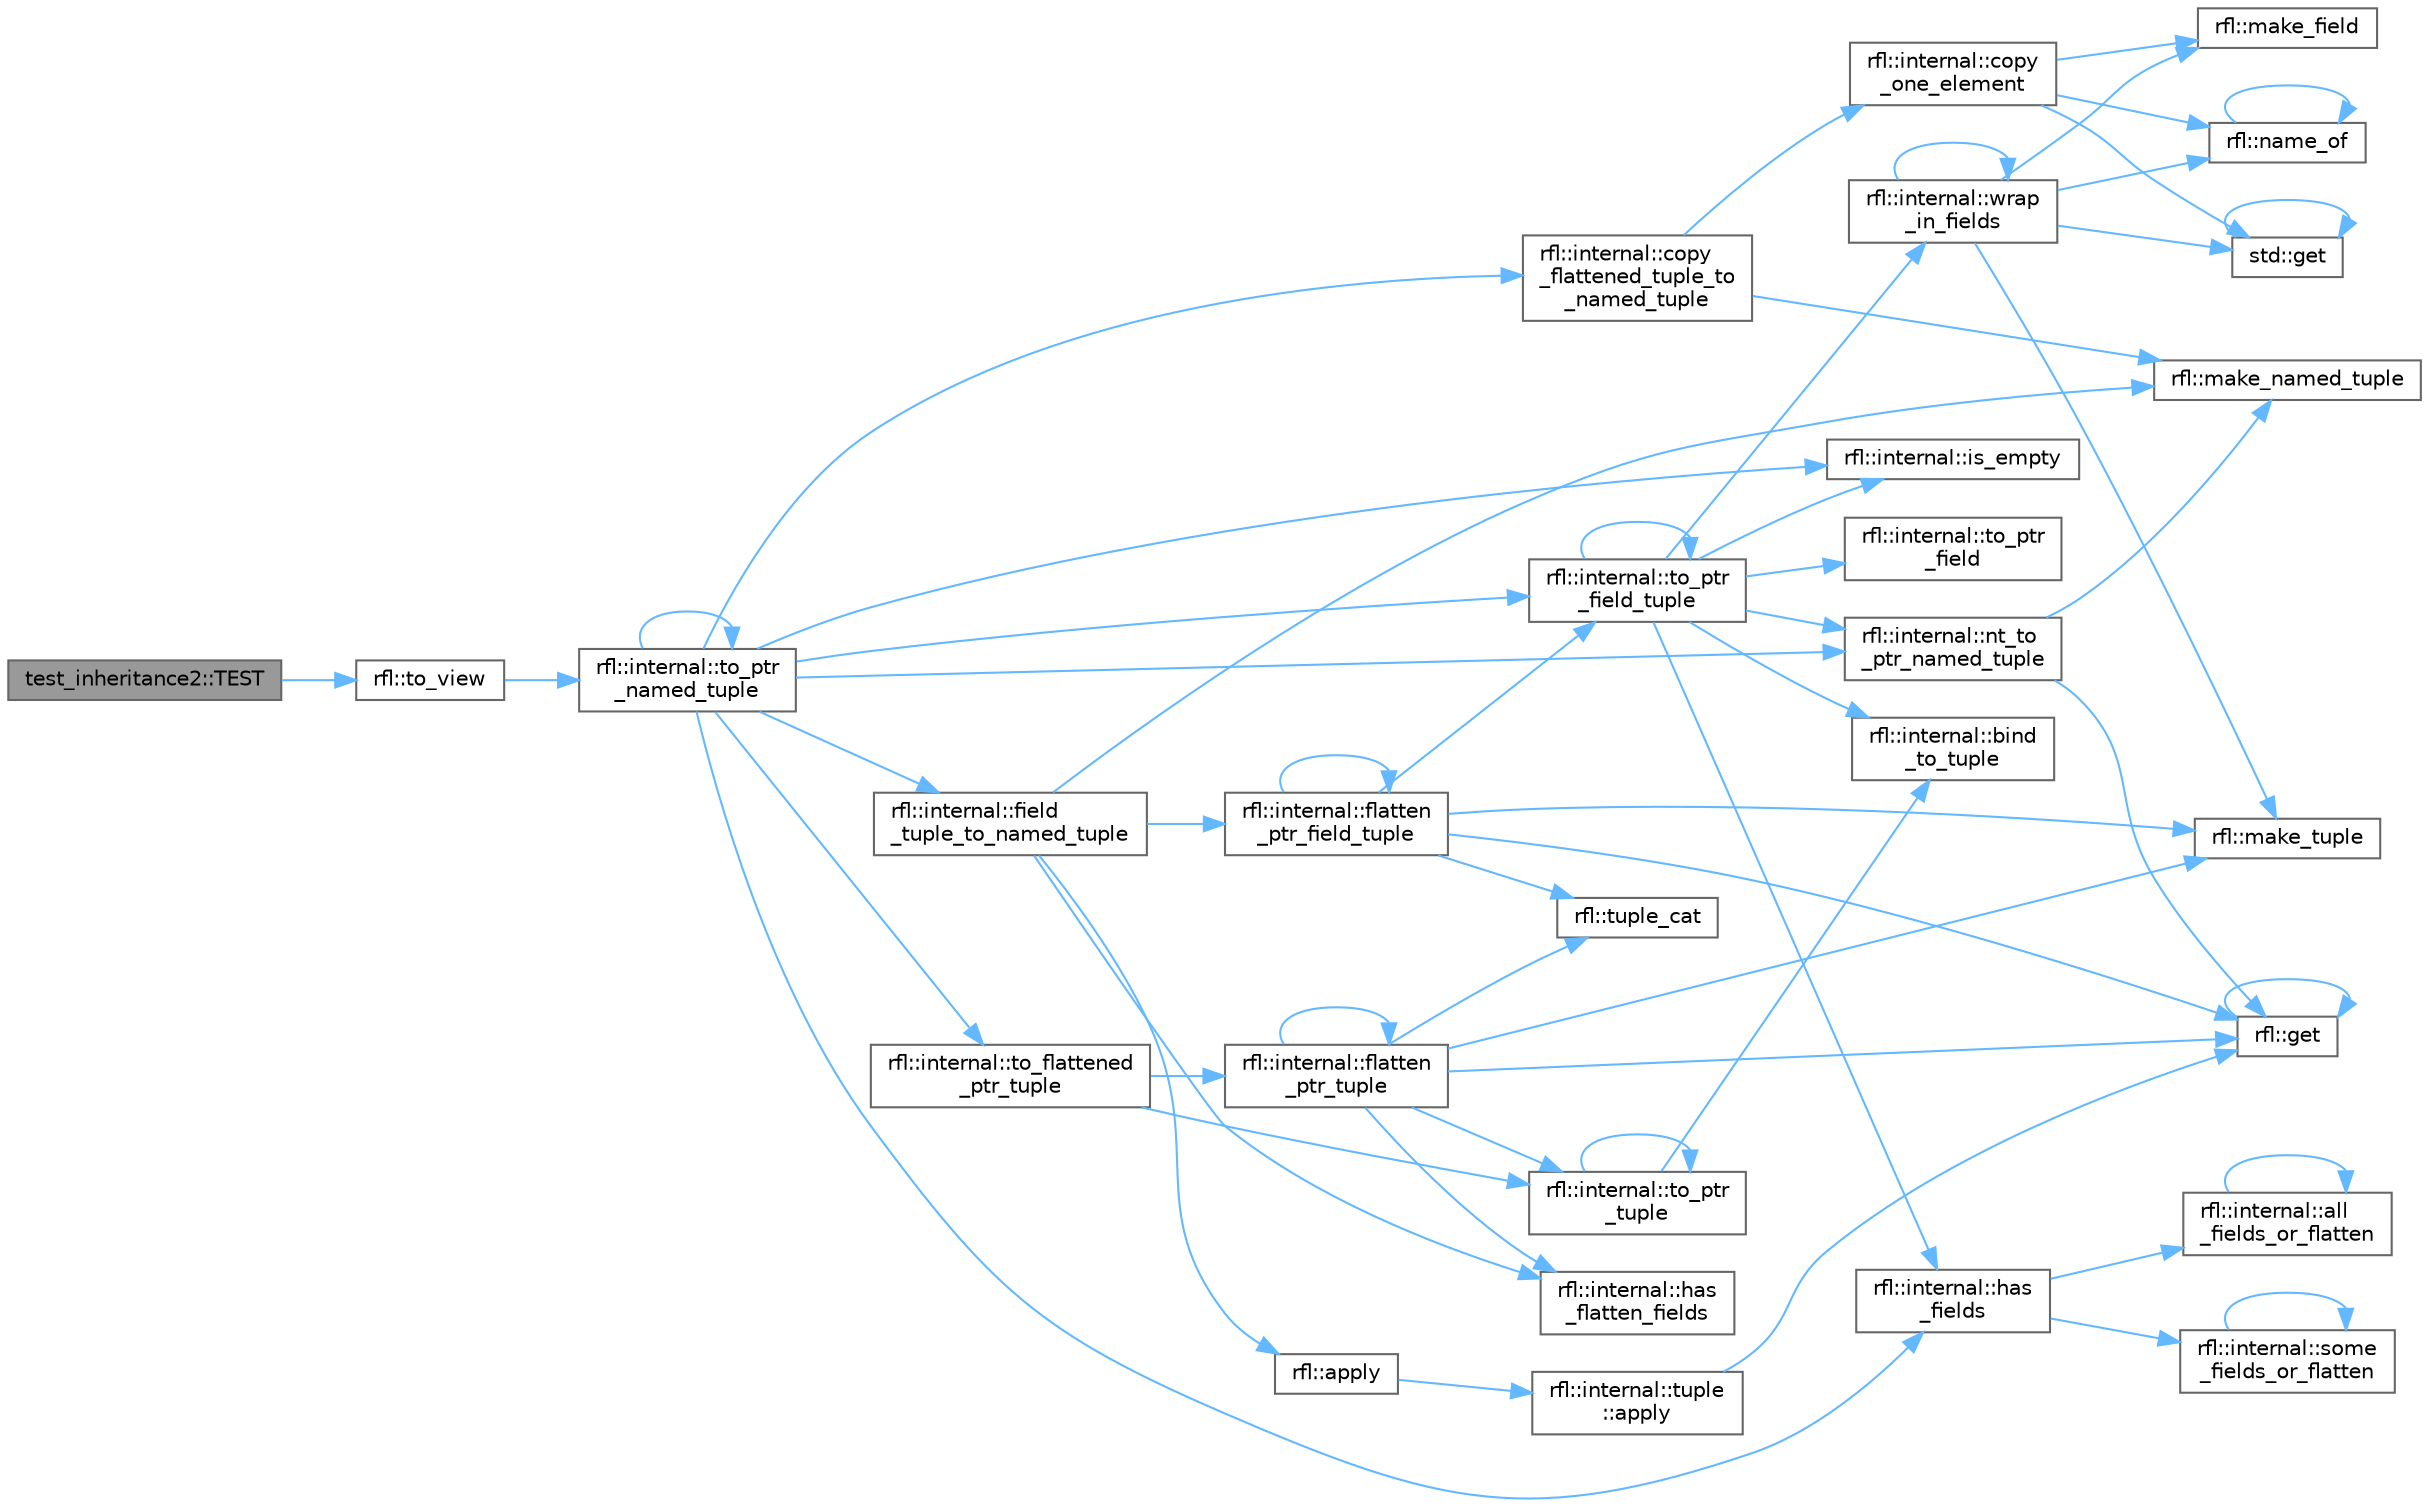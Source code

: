 digraph "test_inheritance2::TEST"
{
 // LATEX_PDF_SIZE
  bgcolor="transparent";
  edge [fontname=Helvetica,fontsize=10,labelfontname=Helvetica,labelfontsize=10];
  node [fontname=Helvetica,fontsize=10,shape=box,height=0.2,width=0.4];
  rankdir="LR";
  Node1 [id="Node000001",label="test_inheritance2::TEST",height=0.2,width=0.4,color="gray40", fillcolor="grey60", style="filled", fontcolor="black",tooltip=" "];
  Node1 -> Node2 [id="edge58_Node000001_Node000002",color="steelblue1",style="solid",tooltip=" "];
  Node2 [id="Node000002",label="rfl::to_view",height=0.2,width=0.4,color="grey40", fillcolor="white", style="filled",URL="$namespacerfl.html#a6d13127a52ba17e9fb281ddb39b5f220",tooltip=" "];
  Node2 -> Node3 [id="edge59_Node000002_Node000003",color="steelblue1",style="solid",tooltip=" "];
  Node3 [id="Node000003",label="rfl::internal::to_ptr\l_named_tuple",height=0.2,width=0.4,color="grey40", fillcolor="white", style="filled",URL="$namespacerfl_1_1internal.html#a19594a7d66a271a8f893f2170217e299",tooltip=" "];
  Node3 -> Node4 [id="edge60_Node000003_Node000004",color="steelblue1",style="solid",tooltip=" "];
  Node4 [id="Node000004",label="rfl::internal::copy\l_flattened_tuple_to\l_named_tuple",height=0.2,width=0.4,color="grey40", fillcolor="white", style="filled",URL="$namespacerfl_1_1internal.html#aa4d84e91c691523bdf3dbf8832cba64c",tooltip=" "];
  Node4 -> Node5 [id="edge61_Node000004_Node000005",color="steelblue1",style="solid",tooltip=" "];
  Node5 [id="Node000005",label="rfl::internal::copy\l_one_element",height=0.2,width=0.4,color="grey40", fillcolor="white", style="filled",URL="$namespacerfl_1_1internal.html#a8a566443d85dd9fc0f2e6e4ae131ed55",tooltip=" "];
  Node5 -> Node6 [id="edge62_Node000005_Node000006",color="steelblue1",style="solid",tooltip=" "];
  Node6 [id="Node000006",label="std::get",height=0.2,width=0.4,color="grey40", fillcolor="white", style="filled",URL="$namespacestd.html#aae41d8280b7ccc3f0e0a0be2dab21c8f",tooltip="Gets an element by index."];
  Node6 -> Node6 [id="edge63_Node000006_Node000006",color="steelblue1",style="solid",tooltip=" "];
  Node5 -> Node7 [id="edge64_Node000005_Node000007",color="steelblue1",style="solid",tooltip=" "];
  Node7 [id="Node000007",label="rfl::make_field",height=0.2,width=0.4,color="grey40", fillcolor="white", style="filled",URL="$namespacerfl.html#afb5f68a22d5b6a42a5b4477c35559ce9",tooltip=" "];
  Node5 -> Node8 [id="edge65_Node000005_Node000008",color="steelblue1",style="solid",tooltip=" "];
  Node8 [id="Node000008",label="rfl::name_of",height=0.2,width=0.4,color="grey40", fillcolor="white", style="filled",URL="$namespacerfl.html#a90efd0c5575582354c25333fa30a8013",tooltip="Helper function to retrieve a name at compile time."];
  Node8 -> Node8 [id="edge66_Node000008_Node000008",color="steelblue1",style="solid",tooltip=" "];
  Node4 -> Node9 [id="edge67_Node000004_Node000009",color="steelblue1",style="solid",tooltip=" "];
  Node9 [id="Node000009",label="rfl::make_named_tuple",height=0.2,width=0.4,color="grey40", fillcolor="white", style="filled",URL="$namespacerfl.html#a19523aa875e6c36af474a97f28ed4002",tooltip="Explicit overload for creating empty named tuples."];
  Node3 -> Node10 [id="edge68_Node000003_Node000010",color="steelblue1",style="solid",tooltip=" "];
  Node10 [id="Node000010",label="rfl::internal::field\l_tuple_to_named_tuple",height=0.2,width=0.4,color="grey40", fillcolor="white", style="filled",URL="$namespacerfl_1_1internal.html#a923e1c7faefca7c7af6ec3d7aecccba0",tooltip=" "];
  Node10 -> Node11 [id="edge69_Node000010_Node000011",color="steelblue1",style="solid",tooltip=" "];
  Node11 [id="Node000011",label="rfl::apply",height=0.2,width=0.4,color="grey40", fillcolor="white", style="filled",URL="$namespacerfl.html#aaa94742afd7fde0d6d6cc59ae6d92989",tooltip=" "];
  Node11 -> Node12 [id="edge70_Node000011_Node000012",color="steelblue1",style="solid",tooltip=" "];
  Node12 [id="Node000012",label="rfl::internal::tuple\l::apply",height=0.2,width=0.4,color="grey40", fillcolor="white", style="filled",URL="$namespacerfl_1_1internal_1_1tuple.html#a5fe21ddba2943f200bc6c6e4d8d34e54",tooltip=" "];
  Node12 -> Node13 [id="edge71_Node000012_Node000013",color="steelblue1",style="solid",tooltip=" "];
  Node13 [id="Node000013",label="rfl::get",height=0.2,width=0.4,color="grey40", fillcolor="white", style="filled",URL="$namespacerfl.html#ac379420409251e5a3c0bea4a701daf0a",tooltip="Gets a field by index."];
  Node13 -> Node13 [id="edge72_Node000013_Node000013",color="steelblue1",style="solid",tooltip=" "];
  Node10 -> Node14 [id="edge73_Node000010_Node000014",color="steelblue1",style="solid",tooltip=" "];
  Node14 [id="Node000014",label="rfl::internal::flatten\l_ptr_field_tuple",height=0.2,width=0.4,color="grey40", fillcolor="white", style="filled",URL="$namespacerfl_1_1internal.html#ae729ffba37ab19a6426f80c6ef26e2d6",tooltip=" "];
  Node14 -> Node14 [id="edge74_Node000014_Node000014",color="steelblue1",style="solid",tooltip=" "];
  Node14 -> Node13 [id="edge75_Node000014_Node000013",color="steelblue1",style="solid",tooltip=" "];
  Node14 -> Node15 [id="edge76_Node000014_Node000015",color="steelblue1",style="solid",tooltip=" "];
  Node15 [id="Node000015",label="rfl::make_tuple",height=0.2,width=0.4,color="grey40", fillcolor="white", style="filled",URL="$namespacerfl.html#ac71a9ec8b4d8fd347719083ec38c00f9",tooltip=" "];
  Node14 -> Node16 [id="edge77_Node000014_Node000016",color="steelblue1",style="solid",tooltip=" "];
  Node16 [id="Node000016",label="rfl::internal::to_ptr\l_field_tuple",height=0.2,width=0.4,color="grey40", fillcolor="white", style="filled",URL="$namespacerfl_1_1internal.html#a4c5ce682ef0d85a0edc5fc36074815d2",tooltip=" "];
  Node16 -> Node17 [id="edge78_Node000016_Node000017",color="steelblue1",style="solid",tooltip=" "];
  Node17 [id="Node000017",label="rfl::internal::bind\l_to_tuple",height=0.2,width=0.4,color="grey40", fillcolor="white", style="filled",URL="$namespacerfl_1_1internal.html#aaccfbbd07ded0a84498cea052cb3d443",tooltip=" "];
  Node16 -> Node18 [id="edge79_Node000016_Node000018",color="steelblue1",style="solid",tooltip=" "];
  Node18 [id="Node000018",label="rfl::internal::has\l_fields",height=0.2,width=0.4,color="grey40", fillcolor="white", style="filled",URL="$namespacerfl_1_1internal.html#a4bf6ff2224c907a5df21f524e650fd17",tooltip=" "];
  Node18 -> Node19 [id="edge80_Node000018_Node000019",color="steelblue1",style="solid",tooltip=" "];
  Node19 [id="Node000019",label="rfl::internal::all\l_fields_or_flatten",height=0.2,width=0.4,color="grey40", fillcolor="white", style="filled",URL="$namespacerfl_1_1internal.html#a012b9c8f5d6103eb084598eca9f9f631",tooltip=" "];
  Node19 -> Node19 [id="edge81_Node000019_Node000019",color="steelblue1",style="solid",tooltip=" "];
  Node18 -> Node20 [id="edge82_Node000018_Node000020",color="steelblue1",style="solid",tooltip=" "];
  Node20 [id="Node000020",label="rfl::internal::some\l_fields_or_flatten",height=0.2,width=0.4,color="grey40", fillcolor="white", style="filled",URL="$namespacerfl_1_1internal.html#a71c929c1a514d827549eb15d4355de92",tooltip=" "];
  Node20 -> Node20 [id="edge83_Node000020_Node000020",color="steelblue1",style="solid",tooltip=" "];
  Node16 -> Node21 [id="edge84_Node000016_Node000021",color="steelblue1",style="solid",tooltip=" "];
  Node21 [id="Node000021",label="rfl::internal::is_empty",height=0.2,width=0.4,color="grey40", fillcolor="white", style="filled",URL="$namespacerfl_1_1internal.html#a818161434e9e7892d403a7c92d7268fe",tooltip=" "];
  Node16 -> Node22 [id="edge85_Node000016_Node000022",color="steelblue1",style="solid",tooltip=" "];
  Node22 [id="Node000022",label="rfl::internal::nt_to\l_ptr_named_tuple",height=0.2,width=0.4,color="grey40", fillcolor="white", style="filled",URL="$namespacerfl_1_1internal.html#a444ef522c6d66572aa5cd3ccde829885",tooltip=" "];
  Node22 -> Node13 [id="edge86_Node000022_Node000013",color="steelblue1",style="solid",tooltip=" "];
  Node22 -> Node9 [id="edge87_Node000022_Node000009",color="steelblue1",style="solid",tooltip=" "];
  Node16 -> Node23 [id="edge88_Node000016_Node000023",color="steelblue1",style="solid",tooltip=" "];
  Node23 [id="Node000023",label="rfl::internal::to_ptr\l_field",height=0.2,width=0.4,color="grey40", fillcolor="white", style="filled",URL="$namespacerfl_1_1internal.html#ab7e2b5fa9d320f0c9a301fbe22ebc677",tooltip=" "];
  Node16 -> Node16 [id="edge89_Node000016_Node000016",color="steelblue1",style="solid",tooltip=" "];
  Node16 -> Node24 [id="edge90_Node000016_Node000024",color="steelblue1",style="solid",tooltip=" "];
  Node24 [id="Node000024",label="rfl::internal::wrap\l_in_fields",height=0.2,width=0.4,color="grey40", fillcolor="white", style="filled",URL="$namespacerfl_1_1internal.html#a75a4f615c45abce17e710e72514498d7",tooltip=" "];
  Node24 -> Node6 [id="edge91_Node000024_Node000006",color="steelblue1",style="solid",tooltip=" "];
  Node24 -> Node7 [id="edge92_Node000024_Node000007",color="steelblue1",style="solid",tooltip=" "];
  Node24 -> Node15 [id="edge93_Node000024_Node000015",color="steelblue1",style="solid",tooltip=" "];
  Node24 -> Node8 [id="edge94_Node000024_Node000008",color="steelblue1",style="solid",tooltip=" "];
  Node24 -> Node24 [id="edge95_Node000024_Node000024",color="steelblue1",style="solid",tooltip=" "];
  Node14 -> Node25 [id="edge96_Node000014_Node000025",color="steelblue1",style="solid",tooltip=" "];
  Node25 [id="Node000025",label="rfl::tuple_cat",height=0.2,width=0.4,color="grey40", fillcolor="white", style="filled",URL="$namespacerfl.html#ad4738e8acd2a03b1b2b01c6caa6b27e9",tooltip=" "];
  Node10 -> Node26 [id="edge97_Node000010_Node000026",color="steelblue1",style="solid",tooltip=" "];
  Node26 [id="Node000026",label="rfl::internal::has\l_flatten_fields",height=0.2,width=0.4,color="grey40", fillcolor="white", style="filled",URL="$namespacerfl_1_1internal.html#a60f5d02505f61eabff343c2f5e9c7dbe",tooltip=" "];
  Node10 -> Node9 [id="edge98_Node000010_Node000009",color="steelblue1",style="solid",tooltip=" "];
  Node3 -> Node18 [id="edge99_Node000003_Node000018",color="steelblue1",style="solid",tooltip=" "];
  Node3 -> Node21 [id="edge100_Node000003_Node000021",color="steelblue1",style="solid",tooltip=" "];
  Node3 -> Node22 [id="edge101_Node000003_Node000022",color="steelblue1",style="solid",tooltip=" "];
  Node3 -> Node27 [id="edge102_Node000003_Node000027",color="steelblue1",style="solid",tooltip=" "];
  Node27 [id="Node000027",label="rfl::internal::to_flattened\l_ptr_tuple",height=0.2,width=0.4,color="grey40", fillcolor="white", style="filled",URL="$namespacerfl_1_1internal.html#abe898ac2971112070bfbcc91def971d6",tooltip=" "];
  Node27 -> Node28 [id="edge103_Node000027_Node000028",color="steelblue1",style="solid",tooltip=" "];
  Node28 [id="Node000028",label="rfl::internal::flatten\l_ptr_tuple",height=0.2,width=0.4,color="grey40", fillcolor="white", style="filled",URL="$namespacerfl_1_1internal.html#a3a901d356d0602482acd2f0861f8b472",tooltip=" "];
  Node28 -> Node28 [id="edge104_Node000028_Node000028",color="steelblue1",style="solid",tooltip=" "];
  Node28 -> Node13 [id="edge105_Node000028_Node000013",color="steelblue1",style="solid",tooltip=" "];
  Node28 -> Node26 [id="edge106_Node000028_Node000026",color="steelblue1",style="solid",tooltip=" "];
  Node28 -> Node15 [id="edge107_Node000028_Node000015",color="steelblue1",style="solid",tooltip=" "];
  Node28 -> Node29 [id="edge108_Node000028_Node000029",color="steelblue1",style="solid",tooltip=" "];
  Node29 [id="Node000029",label="rfl::internal::to_ptr\l_tuple",height=0.2,width=0.4,color="grey40", fillcolor="white", style="filled",URL="$namespacerfl_1_1internal.html#a3a36b92d743023e52d9ba1b74cc5fbd1",tooltip=" "];
  Node29 -> Node17 [id="edge109_Node000029_Node000017",color="steelblue1",style="solid",tooltip=" "];
  Node29 -> Node29 [id="edge110_Node000029_Node000029",color="steelblue1",style="solid",tooltip=" "];
  Node28 -> Node25 [id="edge111_Node000028_Node000025",color="steelblue1",style="solid",tooltip=" "];
  Node27 -> Node29 [id="edge112_Node000027_Node000029",color="steelblue1",style="solid",tooltip=" "];
  Node3 -> Node16 [id="edge113_Node000003_Node000016",color="steelblue1",style="solid",tooltip=" "];
  Node3 -> Node3 [id="edge114_Node000003_Node000003",color="steelblue1",style="solid",tooltip=" "];
}
